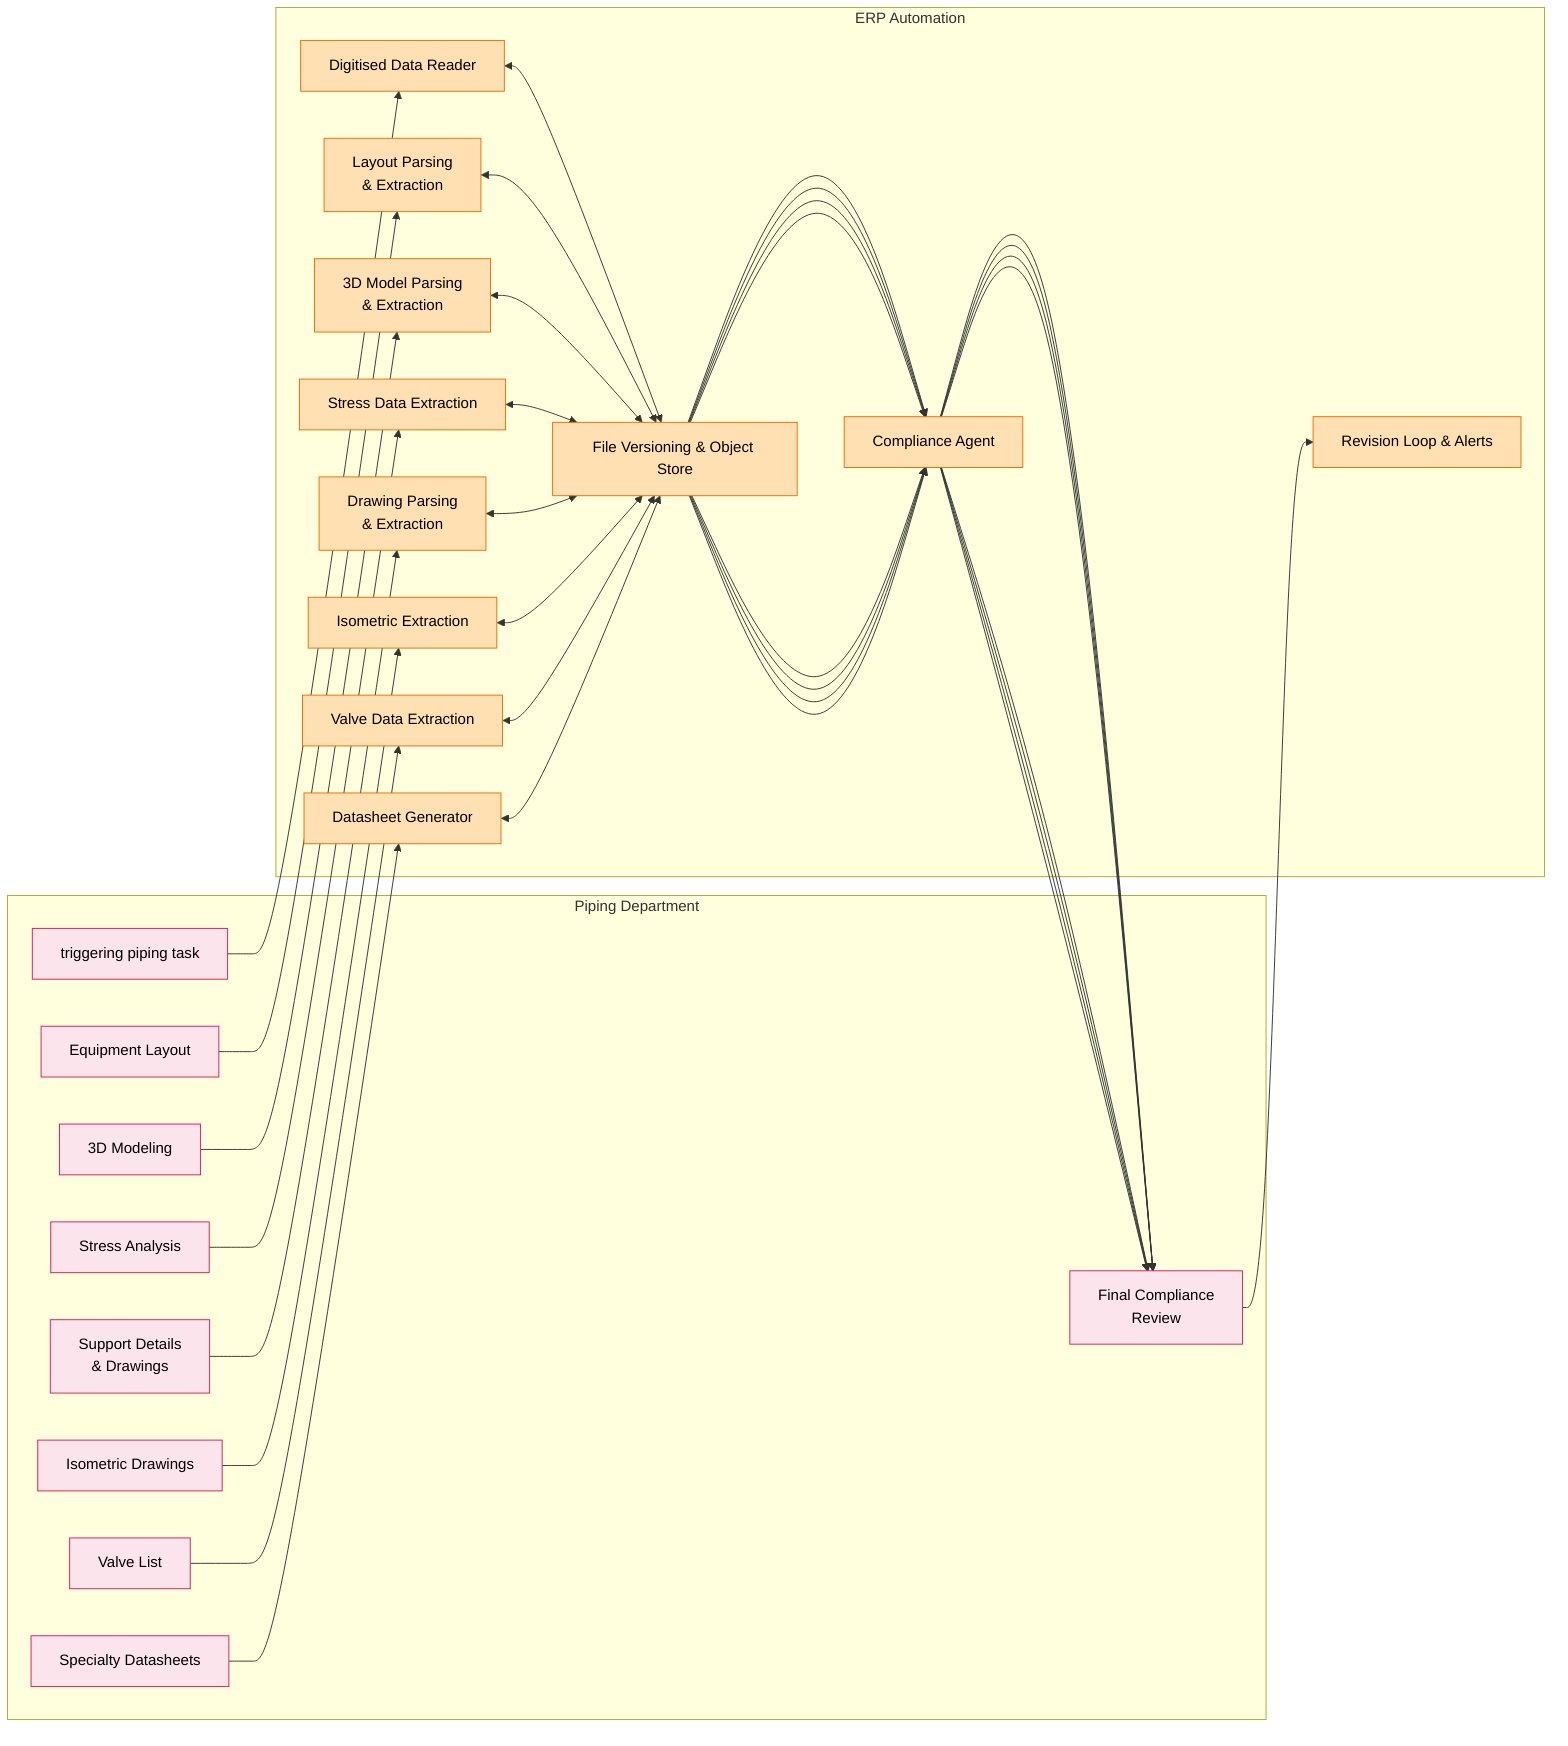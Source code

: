 flowchart LR
  subgraph "Piping Department"
    PD1[triggering piping task]:::dept
    PD2[Equipment Layout]:::dept
    PD3[3D Modeling]:::dept
    PD4[Stress Analysis]:::dept
    PD5[Support Details\n& Drawings]:::dept
    PD6[Isometric Drawings]:::dept
    PD7[Valve List]:::dept
    PD8[Specialty Datasheets]:::dept
    PD9[Final Compliance\nReview]:::dept
  end

  subgraph "ERP Automation"
    EA1[Digitised Data Reader]:::erp
    EA2[Layout Parsing\n& Extraction]:::erp
    EA3[3D Model Parsing\n& Extraction]:::erp
    EA4[Stress Data Extraction]:::erp
    EA5[Drawing Parsing\n& Extraction]:::erp
    EA6[Isometric Extraction]:::erp
    EA7[Valve Data Extraction]:::erp
    EA8[Datasheet Generator]:::erp
    EA9[Compliance Agent]:::erp
    EA10[Revision Loop & Alerts]:::erp
    EA11[File Versioning & Object Store]:::erp
  end

  PD1 --> EA1 <--> EA11 --> EA9 --> PD9
  PD2 --> EA2 <--> EA11 --> EA9 --> PD9
  PD3 --> EA3 <--> EA11 --> EA9 --> PD9
  PD4 --> EA4 <--> EA11 --> EA9 --> PD9
  PD5 --> EA5 <--> EA11 --> EA9 --> PD9
  PD6 --> EA6 <--> EA11 --> EA9 --> PD9
  PD7 --> EA7 <--> EA11 --> EA9 --> PD9
  PD8 --> EA8 <--> EA11 --> EA9 --> PD9
  PD9 --> EA10 

  classDef dept fill:#fce4ec,stroke:#d81b60,color:#000
  classDef erp  fill:#ffe0b2,stroke:#ef6c00,color:#000